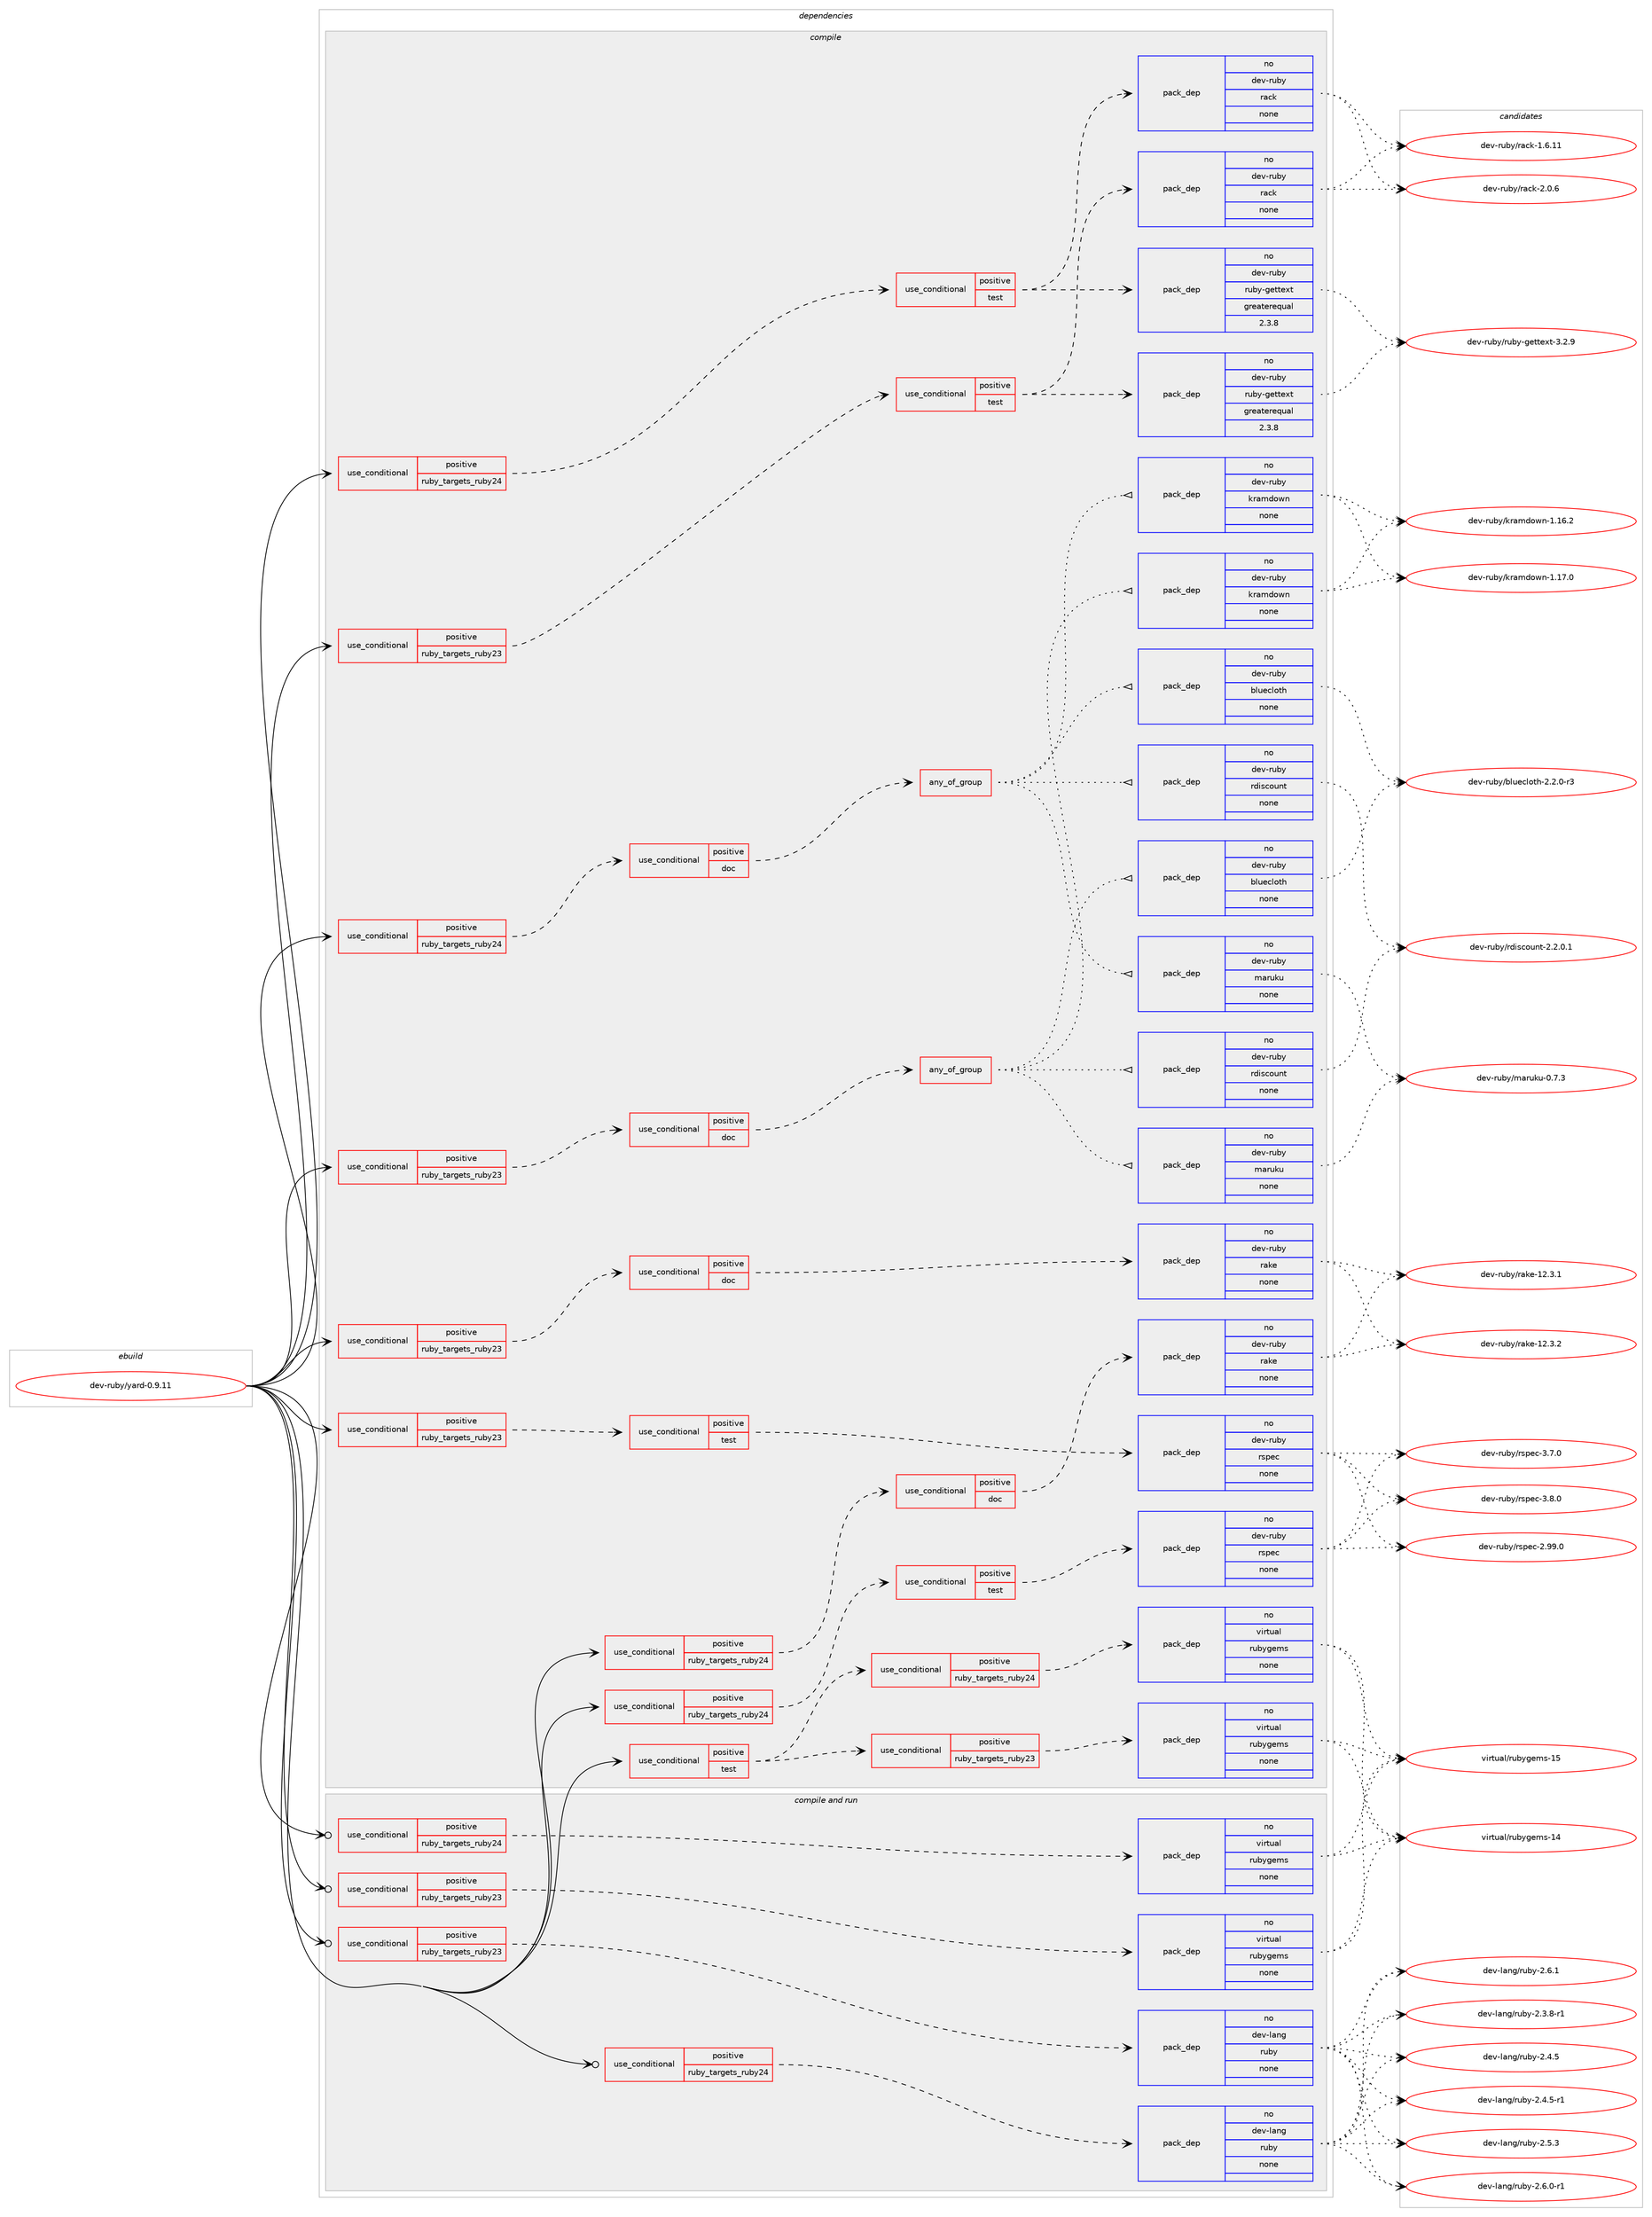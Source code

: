 digraph prolog {

# *************
# Graph options
# *************

newrank=true;
concentrate=true;
compound=true;
graph [rankdir=LR,fontname=Helvetica,fontsize=10,ranksep=1.5];#, ranksep=2.5, nodesep=0.2];
edge  [arrowhead=vee];
node  [fontname=Helvetica,fontsize=10];

# **********
# The ebuild
# **********

subgraph cluster_leftcol {
color=gray;
rank=same;
label=<<i>ebuild</i>>;
id [label="dev-ruby/yard-0.9.11", color=red, width=4, href="../dev-ruby/yard-0.9.11.svg"];
}

# ****************
# The dependencies
# ****************

subgraph cluster_midcol {
color=gray;
label=<<i>dependencies</i>>;
subgraph cluster_compile {
fillcolor="#eeeeee";
style=filled;
label=<<i>compile</i>>;
subgraph cond422640 {
dependency1537939 [label=<<TABLE BORDER="0" CELLBORDER="1" CELLSPACING="0" CELLPADDING="4"><TR><TD ROWSPAN="3" CELLPADDING="10">use_conditional</TD></TR><TR><TD>positive</TD></TR><TR><TD>ruby_targets_ruby23</TD></TR></TABLE>>, shape=none, color=red];
subgraph cond422641 {
dependency1537940 [label=<<TABLE BORDER="0" CELLBORDER="1" CELLSPACING="0" CELLPADDING="4"><TR><TD ROWSPAN="3" CELLPADDING="10">use_conditional</TD></TR><TR><TD>positive</TD></TR><TR><TD>doc</TD></TR></TABLE>>, shape=none, color=red];
subgraph any22931 {
dependency1537941 [label=<<TABLE BORDER="0" CELLBORDER="1" CELLSPACING="0" CELLPADDING="4"><TR><TD CELLPADDING="10">any_of_group</TD></TR></TABLE>>, shape=none, color=red];subgraph pack1091780 {
dependency1537942 [label=<<TABLE BORDER="0" CELLBORDER="1" CELLSPACING="0" CELLPADDING="4" WIDTH="220"><TR><TD ROWSPAN="6" CELLPADDING="30">pack_dep</TD></TR><TR><TD WIDTH="110">no</TD></TR><TR><TD>dev-ruby</TD></TR><TR><TD>maruku</TD></TR><TR><TD>none</TD></TR><TR><TD></TD></TR></TABLE>>, shape=none, color=blue];
}
dependency1537941:e -> dependency1537942:w [weight=20,style="dotted",arrowhead="oinv"];
subgraph pack1091781 {
dependency1537943 [label=<<TABLE BORDER="0" CELLBORDER="1" CELLSPACING="0" CELLPADDING="4" WIDTH="220"><TR><TD ROWSPAN="6" CELLPADDING="30">pack_dep</TD></TR><TR><TD WIDTH="110">no</TD></TR><TR><TD>dev-ruby</TD></TR><TR><TD>rdiscount</TD></TR><TR><TD>none</TD></TR><TR><TD></TD></TR></TABLE>>, shape=none, color=blue];
}
dependency1537941:e -> dependency1537943:w [weight=20,style="dotted",arrowhead="oinv"];
subgraph pack1091782 {
dependency1537944 [label=<<TABLE BORDER="0" CELLBORDER="1" CELLSPACING="0" CELLPADDING="4" WIDTH="220"><TR><TD ROWSPAN="6" CELLPADDING="30">pack_dep</TD></TR><TR><TD WIDTH="110">no</TD></TR><TR><TD>dev-ruby</TD></TR><TR><TD>bluecloth</TD></TR><TR><TD>none</TD></TR><TR><TD></TD></TR></TABLE>>, shape=none, color=blue];
}
dependency1537941:e -> dependency1537944:w [weight=20,style="dotted",arrowhead="oinv"];
subgraph pack1091783 {
dependency1537945 [label=<<TABLE BORDER="0" CELLBORDER="1" CELLSPACING="0" CELLPADDING="4" WIDTH="220"><TR><TD ROWSPAN="6" CELLPADDING="30">pack_dep</TD></TR><TR><TD WIDTH="110">no</TD></TR><TR><TD>dev-ruby</TD></TR><TR><TD>kramdown</TD></TR><TR><TD>none</TD></TR><TR><TD></TD></TR></TABLE>>, shape=none, color=blue];
}
dependency1537941:e -> dependency1537945:w [weight=20,style="dotted",arrowhead="oinv"];
}
dependency1537940:e -> dependency1537941:w [weight=20,style="dashed",arrowhead="vee"];
}
dependency1537939:e -> dependency1537940:w [weight=20,style="dashed",arrowhead="vee"];
}
id:e -> dependency1537939:w [weight=20,style="solid",arrowhead="vee"];
subgraph cond422642 {
dependency1537946 [label=<<TABLE BORDER="0" CELLBORDER="1" CELLSPACING="0" CELLPADDING="4"><TR><TD ROWSPAN="3" CELLPADDING="10">use_conditional</TD></TR><TR><TD>positive</TD></TR><TR><TD>ruby_targets_ruby23</TD></TR></TABLE>>, shape=none, color=red];
subgraph cond422643 {
dependency1537947 [label=<<TABLE BORDER="0" CELLBORDER="1" CELLSPACING="0" CELLPADDING="4"><TR><TD ROWSPAN="3" CELLPADDING="10">use_conditional</TD></TR><TR><TD>positive</TD></TR><TR><TD>doc</TD></TR></TABLE>>, shape=none, color=red];
subgraph pack1091784 {
dependency1537948 [label=<<TABLE BORDER="0" CELLBORDER="1" CELLSPACING="0" CELLPADDING="4" WIDTH="220"><TR><TD ROWSPAN="6" CELLPADDING="30">pack_dep</TD></TR><TR><TD WIDTH="110">no</TD></TR><TR><TD>dev-ruby</TD></TR><TR><TD>rake</TD></TR><TR><TD>none</TD></TR><TR><TD></TD></TR></TABLE>>, shape=none, color=blue];
}
dependency1537947:e -> dependency1537948:w [weight=20,style="dashed",arrowhead="vee"];
}
dependency1537946:e -> dependency1537947:w [weight=20,style="dashed",arrowhead="vee"];
}
id:e -> dependency1537946:w [weight=20,style="solid",arrowhead="vee"];
subgraph cond422644 {
dependency1537949 [label=<<TABLE BORDER="0" CELLBORDER="1" CELLSPACING="0" CELLPADDING="4"><TR><TD ROWSPAN="3" CELLPADDING="10">use_conditional</TD></TR><TR><TD>positive</TD></TR><TR><TD>ruby_targets_ruby23</TD></TR></TABLE>>, shape=none, color=red];
subgraph cond422645 {
dependency1537950 [label=<<TABLE BORDER="0" CELLBORDER="1" CELLSPACING="0" CELLPADDING="4"><TR><TD ROWSPAN="3" CELLPADDING="10">use_conditional</TD></TR><TR><TD>positive</TD></TR><TR><TD>test</TD></TR></TABLE>>, shape=none, color=red];
subgraph pack1091785 {
dependency1537951 [label=<<TABLE BORDER="0" CELLBORDER="1" CELLSPACING="0" CELLPADDING="4" WIDTH="220"><TR><TD ROWSPAN="6" CELLPADDING="30">pack_dep</TD></TR><TR><TD WIDTH="110">no</TD></TR><TR><TD>dev-ruby</TD></TR><TR><TD>rspec</TD></TR><TR><TD>none</TD></TR><TR><TD></TD></TR></TABLE>>, shape=none, color=blue];
}
dependency1537950:e -> dependency1537951:w [weight=20,style="dashed",arrowhead="vee"];
}
dependency1537949:e -> dependency1537950:w [weight=20,style="dashed",arrowhead="vee"];
}
id:e -> dependency1537949:w [weight=20,style="solid",arrowhead="vee"];
subgraph cond422646 {
dependency1537952 [label=<<TABLE BORDER="0" CELLBORDER="1" CELLSPACING="0" CELLPADDING="4"><TR><TD ROWSPAN="3" CELLPADDING="10">use_conditional</TD></TR><TR><TD>positive</TD></TR><TR><TD>ruby_targets_ruby23</TD></TR></TABLE>>, shape=none, color=red];
subgraph cond422647 {
dependency1537953 [label=<<TABLE BORDER="0" CELLBORDER="1" CELLSPACING="0" CELLPADDING="4"><TR><TD ROWSPAN="3" CELLPADDING="10">use_conditional</TD></TR><TR><TD>positive</TD></TR><TR><TD>test</TD></TR></TABLE>>, shape=none, color=red];
subgraph pack1091786 {
dependency1537954 [label=<<TABLE BORDER="0" CELLBORDER="1" CELLSPACING="0" CELLPADDING="4" WIDTH="220"><TR><TD ROWSPAN="6" CELLPADDING="30">pack_dep</TD></TR><TR><TD WIDTH="110">no</TD></TR><TR><TD>dev-ruby</TD></TR><TR><TD>ruby-gettext</TD></TR><TR><TD>greaterequal</TD></TR><TR><TD>2.3.8</TD></TR></TABLE>>, shape=none, color=blue];
}
dependency1537953:e -> dependency1537954:w [weight=20,style="dashed",arrowhead="vee"];
subgraph pack1091787 {
dependency1537955 [label=<<TABLE BORDER="0" CELLBORDER="1" CELLSPACING="0" CELLPADDING="4" WIDTH="220"><TR><TD ROWSPAN="6" CELLPADDING="30">pack_dep</TD></TR><TR><TD WIDTH="110">no</TD></TR><TR><TD>dev-ruby</TD></TR><TR><TD>rack</TD></TR><TR><TD>none</TD></TR><TR><TD></TD></TR></TABLE>>, shape=none, color=blue];
}
dependency1537953:e -> dependency1537955:w [weight=20,style="dashed",arrowhead="vee"];
}
dependency1537952:e -> dependency1537953:w [weight=20,style="dashed",arrowhead="vee"];
}
id:e -> dependency1537952:w [weight=20,style="solid",arrowhead="vee"];
subgraph cond422648 {
dependency1537956 [label=<<TABLE BORDER="0" CELLBORDER="1" CELLSPACING="0" CELLPADDING="4"><TR><TD ROWSPAN="3" CELLPADDING="10">use_conditional</TD></TR><TR><TD>positive</TD></TR><TR><TD>ruby_targets_ruby24</TD></TR></TABLE>>, shape=none, color=red];
subgraph cond422649 {
dependency1537957 [label=<<TABLE BORDER="0" CELLBORDER="1" CELLSPACING="0" CELLPADDING="4"><TR><TD ROWSPAN="3" CELLPADDING="10">use_conditional</TD></TR><TR><TD>positive</TD></TR><TR><TD>doc</TD></TR></TABLE>>, shape=none, color=red];
subgraph any22932 {
dependency1537958 [label=<<TABLE BORDER="0" CELLBORDER="1" CELLSPACING="0" CELLPADDING="4"><TR><TD CELLPADDING="10">any_of_group</TD></TR></TABLE>>, shape=none, color=red];subgraph pack1091788 {
dependency1537959 [label=<<TABLE BORDER="0" CELLBORDER="1" CELLSPACING="0" CELLPADDING="4" WIDTH="220"><TR><TD ROWSPAN="6" CELLPADDING="30">pack_dep</TD></TR><TR><TD WIDTH="110">no</TD></TR><TR><TD>dev-ruby</TD></TR><TR><TD>maruku</TD></TR><TR><TD>none</TD></TR><TR><TD></TD></TR></TABLE>>, shape=none, color=blue];
}
dependency1537958:e -> dependency1537959:w [weight=20,style="dotted",arrowhead="oinv"];
subgraph pack1091789 {
dependency1537960 [label=<<TABLE BORDER="0" CELLBORDER="1" CELLSPACING="0" CELLPADDING="4" WIDTH="220"><TR><TD ROWSPAN="6" CELLPADDING="30">pack_dep</TD></TR><TR><TD WIDTH="110">no</TD></TR><TR><TD>dev-ruby</TD></TR><TR><TD>rdiscount</TD></TR><TR><TD>none</TD></TR><TR><TD></TD></TR></TABLE>>, shape=none, color=blue];
}
dependency1537958:e -> dependency1537960:w [weight=20,style="dotted",arrowhead="oinv"];
subgraph pack1091790 {
dependency1537961 [label=<<TABLE BORDER="0" CELLBORDER="1" CELLSPACING="0" CELLPADDING="4" WIDTH="220"><TR><TD ROWSPAN="6" CELLPADDING="30">pack_dep</TD></TR><TR><TD WIDTH="110">no</TD></TR><TR><TD>dev-ruby</TD></TR><TR><TD>bluecloth</TD></TR><TR><TD>none</TD></TR><TR><TD></TD></TR></TABLE>>, shape=none, color=blue];
}
dependency1537958:e -> dependency1537961:w [weight=20,style="dotted",arrowhead="oinv"];
subgraph pack1091791 {
dependency1537962 [label=<<TABLE BORDER="0" CELLBORDER="1" CELLSPACING="0" CELLPADDING="4" WIDTH="220"><TR><TD ROWSPAN="6" CELLPADDING="30">pack_dep</TD></TR><TR><TD WIDTH="110">no</TD></TR><TR><TD>dev-ruby</TD></TR><TR><TD>kramdown</TD></TR><TR><TD>none</TD></TR><TR><TD></TD></TR></TABLE>>, shape=none, color=blue];
}
dependency1537958:e -> dependency1537962:w [weight=20,style="dotted",arrowhead="oinv"];
}
dependency1537957:e -> dependency1537958:w [weight=20,style="dashed",arrowhead="vee"];
}
dependency1537956:e -> dependency1537957:w [weight=20,style="dashed",arrowhead="vee"];
}
id:e -> dependency1537956:w [weight=20,style="solid",arrowhead="vee"];
subgraph cond422650 {
dependency1537963 [label=<<TABLE BORDER="0" CELLBORDER="1" CELLSPACING="0" CELLPADDING="4"><TR><TD ROWSPAN="3" CELLPADDING="10">use_conditional</TD></TR><TR><TD>positive</TD></TR><TR><TD>ruby_targets_ruby24</TD></TR></TABLE>>, shape=none, color=red];
subgraph cond422651 {
dependency1537964 [label=<<TABLE BORDER="0" CELLBORDER="1" CELLSPACING="0" CELLPADDING="4"><TR><TD ROWSPAN="3" CELLPADDING="10">use_conditional</TD></TR><TR><TD>positive</TD></TR><TR><TD>doc</TD></TR></TABLE>>, shape=none, color=red];
subgraph pack1091792 {
dependency1537965 [label=<<TABLE BORDER="0" CELLBORDER="1" CELLSPACING="0" CELLPADDING="4" WIDTH="220"><TR><TD ROWSPAN="6" CELLPADDING="30">pack_dep</TD></TR><TR><TD WIDTH="110">no</TD></TR><TR><TD>dev-ruby</TD></TR><TR><TD>rake</TD></TR><TR><TD>none</TD></TR><TR><TD></TD></TR></TABLE>>, shape=none, color=blue];
}
dependency1537964:e -> dependency1537965:w [weight=20,style="dashed",arrowhead="vee"];
}
dependency1537963:e -> dependency1537964:w [weight=20,style="dashed",arrowhead="vee"];
}
id:e -> dependency1537963:w [weight=20,style="solid",arrowhead="vee"];
subgraph cond422652 {
dependency1537966 [label=<<TABLE BORDER="0" CELLBORDER="1" CELLSPACING="0" CELLPADDING="4"><TR><TD ROWSPAN="3" CELLPADDING="10">use_conditional</TD></TR><TR><TD>positive</TD></TR><TR><TD>ruby_targets_ruby24</TD></TR></TABLE>>, shape=none, color=red];
subgraph cond422653 {
dependency1537967 [label=<<TABLE BORDER="0" CELLBORDER="1" CELLSPACING="0" CELLPADDING="4"><TR><TD ROWSPAN="3" CELLPADDING="10">use_conditional</TD></TR><TR><TD>positive</TD></TR><TR><TD>test</TD></TR></TABLE>>, shape=none, color=red];
subgraph pack1091793 {
dependency1537968 [label=<<TABLE BORDER="0" CELLBORDER="1" CELLSPACING="0" CELLPADDING="4" WIDTH="220"><TR><TD ROWSPAN="6" CELLPADDING="30">pack_dep</TD></TR><TR><TD WIDTH="110">no</TD></TR><TR><TD>dev-ruby</TD></TR><TR><TD>rspec</TD></TR><TR><TD>none</TD></TR><TR><TD></TD></TR></TABLE>>, shape=none, color=blue];
}
dependency1537967:e -> dependency1537968:w [weight=20,style="dashed",arrowhead="vee"];
}
dependency1537966:e -> dependency1537967:w [weight=20,style="dashed",arrowhead="vee"];
}
id:e -> dependency1537966:w [weight=20,style="solid",arrowhead="vee"];
subgraph cond422654 {
dependency1537969 [label=<<TABLE BORDER="0" CELLBORDER="1" CELLSPACING="0" CELLPADDING="4"><TR><TD ROWSPAN="3" CELLPADDING="10">use_conditional</TD></TR><TR><TD>positive</TD></TR><TR><TD>ruby_targets_ruby24</TD></TR></TABLE>>, shape=none, color=red];
subgraph cond422655 {
dependency1537970 [label=<<TABLE BORDER="0" CELLBORDER="1" CELLSPACING="0" CELLPADDING="4"><TR><TD ROWSPAN="3" CELLPADDING="10">use_conditional</TD></TR><TR><TD>positive</TD></TR><TR><TD>test</TD></TR></TABLE>>, shape=none, color=red];
subgraph pack1091794 {
dependency1537971 [label=<<TABLE BORDER="0" CELLBORDER="1" CELLSPACING="0" CELLPADDING="4" WIDTH="220"><TR><TD ROWSPAN="6" CELLPADDING="30">pack_dep</TD></TR><TR><TD WIDTH="110">no</TD></TR><TR><TD>dev-ruby</TD></TR><TR><TD>ruby-gettext</TD></TR><TR><TD>greaterequal</TD></TR><TR><TD>2.3.8</TD></TR></TABLE>>, shape=none, color=blue];
}
dependency1537970:e -> dependency1537971:w [weight=20,style="dashed",arrowhead="vee"];
subgraph pack1091795 {
dependency1537972 [label=<<TABLE BORDER="0" CELLBORDER="1" CELLSPACING="0" CELLPADDING="4" WIDTH="220"><TR><TD ROWSPAN="6" CELLPADDING="30">pack_dep</TD></TR><TR><TD WIDTH="110">no</TD></TR><TR><TD>dev-ruby</TD></TR><TR><TD>rack</TD></TR><TR><TD>none</TD></TR><TR><TD></TD></TR></TABLE>>, shape=none, color=blue];
}
dependency1537970:e -> dependency1537972:w [weight=20,style="dashed",arrowhead="vee"];
}
dependency1537969:e -> dependency1537970:w [weight=20,style="dashed",arrowhead="vee"];
}
id:e -> dependency1537969:w [weight=20,style="solid",arrowhead="vee"];
subgraph cond422656 {
dependency1537973 [label=<<TABLE BORDER="0" CELLBORDER="1" CELLSPACING="0" CELLPADDING="4"><TR><TD ROWSPAN="3" CELLPADDING="10">use_conditional</TD></TR><TR><TD>positive</TD></TR><TR><TD>test</TD></TR></TABLE>>, shape=none, color=red];
subgraph cond422657 {
dependency1537974 [label=<<TABLE BORDER="0" CELLBORDER="1" CELLSPACING="0" CELLPADDING="4"><TR><TD ROWSPAN="3" CELLPADDING="10">use_conditional</TD></TR><TR><TD>positive</TD></TR><TR><TD>ruby_targets_ruby23</TD></TR></TABLE>>, shape=none, color=red];
subgraph pack1091796 {
dependency1537975 [label=<<TABLE BORDER="0" CELLBORDER="1" CELLSPACING="0" CELLPADDING="4" WIDTH="220"><TR><TD ROWSPAN="6" CELLPADDING="30">pack_dep</TD></TR><TR><TD WIDTH="110">no</TD></TR><TR><TD>virtual</TD></TR><TR><TD>rubygems</TD></TR><TR><TD>none</TD></TR><TR><TD></TD></TR></TABLE>>, shape=none, color=blue];
}
dependency1537974:e -> dependency1537975:w [weight=20,style="dashed",arrowhead="vee"];
}
dependency1537973:e -> dependency1537974:w [weight=20,style="dashed",arrowhead="vee"];
subgraph cond422658 {
dependency1537976 [label=<<TABLE BORDER="0" CELLBORDER="1" CELLSPACING="0" CELLPADDING="4"><TR><TD ROWSPAN="3" CELLPADDING="10">use_conditional</TD></TR><TR><TD>positive</TD></TR><TR><TD>ruby_targets_ruby24</TD></TR></TABLE>>, shape=none, color=red];
subgraph pack1091797 {
dependency1537977 [label=<<TABLE BORDER="0" CELLBORDER="1" CELLSPACING="0" CELLPADDING="4" WIDTH="220"><TR><TD ROWSPAN="6" CELLPADDING="30">pack_dep</TD></TR><TR><TD WIDTH="110">no</TD></TR><TR><TD>virtual</TD></TR><TR><TD>rubygems</TD></TR><TR><TD>none</TD></TR><TR><TD></TD></TR></TABLE>>, shape=none, color=blue];
}
dependency1537976:e -> dependency1537977:w [weight=20,style="dashed",arrowhead="vee"];
}
dependency1537973:e -> dependency1537976:w [weight=20,style="dashed",arrowhead="vee"];
}
id:e -> dependency1537973:w [weight=20,style="solid",arrowhead="vee"];
}
subgraph cluster_compileandrun {
fillcolor="#eeeeee";
style=filled;
label=<<i>compile and run</i>>;
subgraph cond422659 {
dependency1537978 [label=<<TABLE BORDER="0" CELLBORDER="1" CELLSPACING="0" CELLPADDING="4"><TR><TD ROWSPAN="3" CELLPADDING="10">use_conditional</TD></TR><TR><TD>positive</TD></TR><TR><TD>ruby_targets_ruby23</TD></TR></TABLE>>, shape=none, color=red];
subgraph pack1091798 {
dependency1537979 [label=<<TABLE BORDER="0" CELLBORDER="1" CELLSPACING="0" CELLPADDING="4" WIDTH="220"><TR><TD ROWSPAN="6" CELLPADDING="30">pack_dep</TD></TR><TR><TD WIDTH="110">no</TD></TR><TR><TD>dev-lang</TD></TR><TR><TD>ruby</TD></TR><TR><TD>none</TD></TR><TR><TD></TD></TR></TABLE>>, shape=none, color=blue];
}
dependency1537978:e -> dependency1537979:w [weight=20,style="dashed",arrowhead="vee"];
}
id:e -> dependency1537978:w [weight=20,style="solid",arrowhead="odotvee"];
subgraph cond422660 {
dependency1537980 [label=<<TABLE BORDER="0" CELLBORDER="1" CELLSPACING="0" CELLPADDING="4"><TR><TD ROWSPAN="3" CELLPADDING="10">use_conditional</TD></TR><TR><TD>positive</TD></TR><TR><TD>ruby_targets_ruby23</TD></TR></TABLE>>, shape=none, color=red];
subgraph pack1091799 {
dependency1537981 [label=<<TABLE BORDER="0" CELLBORDER="1" CELLSPACING="0" CELLPADDING="4" WIDTH="220"><TR><TD ROWSPAN="6" CELLPADDING="30">pack_dep</TD></TR><TR><TD WIDTH="110">no</TD></TR><TR><TD>virtual</TD></TR><TR><TD>rubygems</TD></TR><TR><TD>none</TD></TR><TR><TD></TD></TR></TABLE>>, shape=none, color=blue];
}
dependency1537980:e -> dependency1537981:w [weight=20,style="dashed",arrowhead="vee"];
}
id:e -> dependency1537980:w [weight=20,style="solid",arrowhead="odotvee"];
subgraph cond422661 {
dependency1537982 [label=<<TABLE BORDER="0" CELLBORDER="1" CELLSPACING="0" CELLPADDING="4"><TR><TD ROWSPAN="3" CELLPADDING="10">use_conditional</TD></TR><TR><TD>positive</TD></TR><TR><TD>ruby_targets_ruby24</TD></TR></TABLE>>, shape=none, color=red];
subgraph pack1091800 {
dependency1537983 [label=<<TABLE BORDER="0" CELLBORDER="1" CELLSPACING="0" CELLPADDING="4" WIDTH="220"><TR><TD ROWSPAN="6" CELLPADDING="30">pack_dep</TD></TR><TR><TD WIDTH="110">no</TD></TR><TR><TD>dev-lang</TD></TR><TR><TD>ruby</TD></TR><TR><TD>none</TD></TR><TR><TD></TD></TR></TABLE>>, shape=none, color=blue];
}
dependency1537982:e -> dependency1537983:w [weight=20,style="dashed",arrowhead="vee"];
}
id:e -> dependency1537982:w [weight=20,style="solid",arrowhead="odotvee"];
subgraph cond422662 {
dependency1537984 [label=<<TABLE BORDER="0" CELLBORDER="1" CELLSPACING="0" CELLPADDING="4"><TR><TD ROWSPAN="3" CELLPADDING="10">use_conditional</TD></TR><TR><TD>positive</TD></TR><TR><TD>ruby_targets_ruby24</TD></TR></TABLE>>, shape=none, color=red];
subgraph pack1091801 {
dependency1537985 [label=<<TABLE BORDER="0" CELLBORDER="1" CELLSPACING="0" CELLPADDING="4" WIDTH="220"><TR><TD ROWSPAN="6" CELLPADDING="30">pack_dep</TD></TR><TR><TD WIDTH="110">no</TD></TR><TR><TD>virtual</TD></TR><TR><TD>rubygems</TD></TR><TR><TD>none</TD></TR><TR><TD></TD></TR></TABLE>>, shape=none, color=blue];
}
dependency1537984:e -> dependency1537985:w [weight=20,style="dashed",arrowhead="vee"];
}
id:e -> dependency1537984:w [weight=20,style="solid",arrowhead="odotvee"];
}
subgraph cluster_run {
fillcolor="#eeeeee";
style=filled;
label=<<i>run</i>>;
}
}

# **************
# The candidates
# **************

subgraph cluster_choices {
rank=same;
color=gray;
label=<<i>candidates</i>>;

subgraph choice1091780 {
color=black;
nodesep=1;
choice10010111845114117981214710997114117107117454846554651 [label="dev-ruby/maruku-0.7.3", color=red, width=4,href="../dev-ruby/maruku-0.7.3.svg"];
dependency1537942:e -> choice10010111845114117981214710997114117107117454846554651:w [style=dotted,weight="100"];
}
subgraph choice1091781 {
color=black;
nodesep=1;
choice100101118451141179812147114100105115991111171101164550465046484649 [label="dev-ruby/rdiscount-2.2.0.1", color=red, width=4,href="../dev-ruby/rdiscount-2.2.0.1.svg"];
dependency1537943:e -> choice100101118451141179812147114100105115991111171101164550465046484649:w [style=dotted,weight="100"];
}
subgraph choice1091782 {
color=black;
nodesep=1;
choice10010111845114117981214798108117101991081111161044550465046484511451 [label="dev-ruby/bluecloth-2.2.0-r3", color=red, width=4,href="../dev-ruby/bluecloth-2.2.0-r3.svg"];
dependency1537944:e -> choice10010111845114117981214798108117101991081111161044550465046484511451:w [style=dotted,weight="100"];
}
subgraph choice1091783 {
color=black;
nodesep=1;
choice1001011184511411798121471071149710910011111911045494649544650 [label="dev-ruby/kramdown-1.16.2", color=red, width=4,href="../dev-ruby/kramdown-1.16.2.svg"];
choice1001011184511411798121471071149710910011111911045494649554648 [label="dev-ruby/kramdown-1.17.0", color=red, width=4,href="../dev-ruby/kramdown-1.17.0.svg"];
dependency1537945:e -> choice1001011184511411798121471071149710910011111911045494649544650:w [style=dotted,weight="100"];
dependency1537945:e -> choice1001011184511411798121471071149710910011111911045494649554648:w [style=dotted,weight="100"];
}
subgraph choice1091784 {
color=black;
nodesep=1;
choice1001011184511411798121471149710710145495046514649 [label="dev-ruby/rake-12.3.1", color=red, width=4,href="../dev-ruby/rake-12.3.1.svg"];
choice1001011184511411798121471149710710145495046514650 [label="dev-ruby/rake-12.3.2", color=red, width=4,href="../dev-ruby/rake-12.3.2.svg"];
dependency1537948:e -> choice1001011184511411798121471149710710145495046514649:w [style=dotted,weight="100"];
dependency1537948:e -> choice1001011184511411798121471149710710145495046514650:w [style=dotted,weight="100"];
}
subgraph choice1091785 {
color=black;
nodesep=1;
choice1001011184511411798121471141151121019945504657574648 [label="dev-ruby/rspec-2.99.0", color=red, width=4,href="../dev-ruby/rspec-2.99.0.svg"];
choice10010111845114117981214711411511210199455146554648 [label="dev-ruby/rspec-3.7.0", color=red, width=4,href="../dev-ruby/rspec-3.7.0.svg"];
choice10010111845114117981214711411511210199455146564648 [label="dev-ruby/rspec-3.8.0", color=red, width=4,href="../dev-ruby/rspec-3.8.0.svg"];
dependency1537951:e -> choice1001011184511411798121471141151121019945504657574648:w [style=dotted,weight="100"];
dependency1537951:e -> choice10010111845114117981214711411511210199455146554648:w [style=dotted,weight="100"];
dependency1537951:e -> choice10010111845114117981214711411511210199455146564648:w [style=dotted,weight="100"];
}
subgraph choice1091786 {
color=black;
nodesep=1;
choice1001011184511411798121471141179812145103101116116101120116455146504657 [label="dev-ruby/ruby-gettext-3.2.9", color=red, width=4,href="../dev-ruby/ruby-gettext-3.2.9.svg"];
dependency1537954:e -> choice1001011184511411798121471141179812145103101116116101120116455146504657:w [style=dotted,weight="100"];
}
subgraph choice1091787 {
color=black;
nodesep=1;
choice100101118451141179812147114979910745494654464949 [label="dev-ruby/rack-1.6.11", color=red, width=4,href="../dev-ruby/rack-1.6.11.svg"];
choice1001011184511411798121471149799107455046484654 [label="dev-ruby/rack-2.0.6", color=red, width=4,href="../dev-ruby/rack-2.0.6.svg"];
dependency1537955:e -> choice100101118451141179812147114979910745494654464949:w [style=dotted,weight="100"];
dependency1537955:e -> choice1001011184511411798121471149799107455046484654:w [style=dotted,weight="100"];
}
subgraph choice1091788 {
color=black;
nodesep=1;
choice10010111845114117981214710997114117107117454846554651 [label="dev-ruby/maruku-0.7.3", color=red, width=4,href="../dev-ruby/maruku-0.7.3.svg"];
dependency1537959:e -> choice10010111845114117981214710997114117107117454846554651:w [style=dotted,weight="100"];
}
subgraph choice1091789 {
color=black;
nodesep=1;
choice100101118451141179812147114100105115991111171101164550465046484649 [label="dev-ruby/rdiscount-2.2.0.1", color=red, width=4,href="../dev-ruby/rdiscount-2.2.0.1.svg"];
dependency1537960:e -> choice100101118451141179812147114100105115991111171101164550465046484649:w [style=dotted,weight="100"];
}
subgraph choice1091790 {
color=black;
nodesep=1;
choice10010111845114117981214798108117101991081111161044550465046484511451 [label="dev-ruby/bluecloth-2.2.0-r3", color=red, width=4,href="../dev-ruby/bluecloth-2.2.0-r3.svg"];
dependency1537961:e -> choice10010111845114117981214798108117101991081111161044550465046484511451:w [style=dotted,weight="100"];
}
subgraph choice1091791 {
color=black;
nodesep=1;
choice1001011184511411798121471071149710910011111911045494649544650 [label="dev-ruby/kramdown-1.16.2", color=red, width=4,href="../dev-ruby/kramdown-1.16.2.svg"];
choice1001011184511411798121471071149710910011111911045494649554648 [label="dev-ruby/kramdown-1.17.0", color=red, width=4,href="../dev-ruby/kramdown-1.17.0.svg"];
dependency1537962:e -> choice1001011184511411798121471071149710910011111911045494649544650:w [style=dotted,weight="100"];
dependency1537962:e -> choice1001011184511411798121471071149710910011111911045494649554648:w [style=dotted,weight="100"];
}
subgraph choice1091792 {
color=black;
nodesep=1;
choice1001011184511411798121471149710710145495046514649 [label="dev-ruby/rake-12.3.1", color=red, width=4,href="../dev-ruby/rake-12.3.1.svg"];
choice1001011184511411798121471149710710145495046514650 [label="dev-ruby/rake-12.3.2", color=red, width=4,href="../dev-ruby/rake-12.3.2.svg"];
dependency1537965:e -> choice1001011184511411798121471149710710145495046514649:w [style=dotted,weight="100"];
dependency1537965:e -> choice1001011184511411798121471149710710145495046514650:w [style=dotted,weight="100"];
}
subgraph choice1091793 {
color=black;
nodesep=1;
choice1001011184511411798121471141151121019945504657574648 [label="dev-ruby/rspec-2.99.0", color=red, width=4,href="../dev-ruby/rspec-2.99.0.svg"];
choice10010111845114117981214711411511210199455146554648 [label="dev-ruby/rspec-3.7.0", color=red, width=4,href="../dev-ruby/rspec-3.7.0.svg"];
choice10010111845114117981214711411511210199455146564648 [label="dev-ruby/rspec-3.8.0", color=red, width=4,href="../dev-ruby/rspec-3.8.0.svg"];
dependency1537968:e -> choice1001011184511411798121471141151121019945504657574648:w [style=dotted,weight="100"];
dependency1537968:e -> choice10010111845114117981214711411511210199455146554648:w [style=dotted,weight="100"];
dependency1537968:e -> choice10010111845114117981214711411511210199455146564648:w [style=dotted,weight="100"];
}
subgraph choice1091794 {
color=black;
nodesep=1;
choice1001011184511411798121471141179812145103101116116101120116455146504657 [label="dev-ruby/ruby-gettext-3.2.9", color=red, width=4,href="../dev-ruby/ruby-gettext-3.2.9.svg"];
dependency1537971:e -> choice1001011184511411798121471141179812145103101116116101120116455146504657:w [style=dotted,weight="100"];
}
subgraph choice1091795 {
color=black;
nodesep=1;
choice100101118451141179812147114979910745494654464949 [label="dev-ruby/rack-1.6.11", color=red, width=4,href="../dev-ruby/rack-1.6.11.svg"];
choice1001011184511411798121471149799107455046484654 [label="dev-ruby/rack-2.0.6", color=red, width=4,href="../dev-ruby/rack-2.0.6.svg"];
dependency1537972:e -> choice100101118451141179812147114979910745494654464949:w [style=dotted,weight="100"];
dependency1537972:e -> choice1001011184511411798121471149799107455046484654:w [style=dotted,weight="100"];
}
subgraph choice1091796 {
color=black;
nodesep=1;
choice118105114116117971084711411798121103101109115454952 [label="virtual/rubygems-14", color=red, width=4,href="../virtual/rubygems-14.svg"];
choice118105114116117971084711411798121103101109115454953 [label="virtual/rubygems-15", color=red, width=4,href="../virtual/rubygems-15.svg"];
dependency1537975:e -> choice118105114116117971084711411798121103101109115454952:w [style=dotted,weight="100"];
dependency1537975:e -> choice118105114116117971084711411798121103101109115454953:w [style=dotted,weight="100"];
}
subgraph choice1091797 {
color=black;
nodesep=1;
choice118105114116117971084711411798121103101109115454952 [label="virtual/rubygems-14", color=red, width=4,href="../virtual/rubygems-14.svg"];
choice118105114116117971084711411798121103101109115454953 [label="virtual/rubygems-15", color=red, width=4,href="../virtual/rubygems-15.svg"];
dependency1537977:e -> choice118105114116117971084711411798121103101109115454952:w [style=dotted,weight="100"];
dependency1537977:e -> choice118105114116117971084711411798121103101109115454953:w [style=dotted,weight="100"];
}
subgraph choice1091798 {
color=black;
nodesep=1;
choice100101118451089711010347114117981214550465146564511449 [label="dev-lang/ruby-2.3.8-r1", color=red, width=4,href="../dev-lang/ruby-2.3.8-r1.svg"];
choice10010111845108971101034711411798121455046524653 [label="dev-lang/ruby-2.4.5", color=red, width=4,href="../dev-lang/ruby-2.4.5.svg"];
choice100101118451089711010347114117981214550465246534511449 [label="dev-lang/ruby-2.4.5-r1", color=red, width=4,href="../dev-lang/ruby-2.4.5-r1.svg"];
choice10010111845108971101034711411798121455046534651 [label="dev-lang/ruby-2.5.3", color=red, width=4,href="../dev-lang/ruby-2.5.3.svg"];
choice100101118451089711010347114117981214550465446484511449 [label="dev-lang/ruby-2.6.0-r1", color=red, width=4,href="../dev-lang/ruby-2.6.0-r1.svg"];
choice10010111845108971101034711411798121455046544649 [label="dev-lang/ruby-2.6.1", color=red, width=4,href="../dev-lang/ruby-2.6.1.svg"];
dependency1537979:e -> choice100101118451089711010347114117981214550465146564511449:w [style=dotted,weight="100"];
dependency1537979:e -> choice10010111845108971101034711411798121455046524653:w [style=dotted,weight="100"];
dependency1537979:e -> choice100101118451089711010347114117981214550465246534511449:w [style=dotted,weight="100"];
dependency1537979:e -> choice10010111845108971101034711411798121455046534651:w [style=dotted,weight="100"];
dependency1537979:e -> choice100101118451089711010347114117981214550465446484511449:w [style=dotted,weight="100"];
dependency1537979:e -> choice10010111845108971101034711411798121455046544649:w [style=dotted,weight="100"];
}
subgraph choice1091799 {
color=black;
nodesep=1;
choice118105114116117971084711411798121103101109115454952 [label="virtual/rubygems-14", color=red, width=4,href="../virtual/rubygems-14.svg"];
choice118105114116117971084711411798121103101109115454953 [label="virtual/rubygems-15", color=red, width=4,href="../virtual/rubygems-15.svg"];
dependency1537981:e -> choice118105114116117971084711411798121103101109115454952:w [style=dotted,weight="100"];
dependency1537981:e -> choice118105114116117971084711411798121103101109115454953:w [style=dotted,weight="100"];
}
subgraph choice1091800 {
color=black;
nodesep=1;
choice100101118451089711010347114117981214550465146564511449 [label="dev-lang/ruby-2.3.8-r1", color=red, width=4,href="../dev-lang/ruby-2.3.8-r1.svg"];
choice10010111845108971101034711411798121455046524653 [label="dev-lang/ruby-2.4.5", color=red, width=4,href="../dev-lang/ruby-2.4.5.svg"];
choice100101118451089711010347114117981214550465246534511449 [label="dev-lang/ruby-2.4.5-r1", color=red, width=4,href="../dev-lang/ruby-2.4.5-r1.svg"];
choice10010111845108971101034711411798121455046534651 [label="dev-lang/ruby-2.5.3", color=red, width=4,href="../dev-lang/ruby-2.5.3.svg"];
choice100101118451089711010347114117981214550465446484511449 [label="dev-lang/ruby-2.6.0-r1", color=red, width=4,href="../dev-lang/ruby-2.6.0-r1.svg"];
choice10010111845108971101034711411798121455046544649 [label="dev-lang/ruby-2.6.1", color=red, width=4,href="../dev-lang/ruby-2.6.1.svg"];
dependency1537983:e -> choice100101118451089711010347114117981214550465146564511449:w [style=dotted,weight="100"];
dependency1537983:e -> choice10010111845108971101034711411798121455046524653:w [style=dotted,weight="100"];
dependency1537983:e -> choice100101118451089711010347114117981214550465246534511449:w [style=dotted,weight="100"];
dependency1537983:e -> choice10010111845108971101034711411798121455046534651:w [style=dotted,weight="100"];
dependency1537983:e -> choice100101118451089711010347114117981214550465446484511449:w [style=dotted,weight="100"];
dependency1537983:e -> choice10010111845108971101034711411798121455046544649:w [style=dotted,weight="100"];
}
subgraph choice1091801 {
color=black;
nodesep=1;
choice118105114116117971084711411798121103101109115454952 [label="virtual/rubygems-14", color=red, width=4,href="../virtual/rubygems-14.svg"];
choice118105114116117971084711411798121103101109115454953 [label="virtual/rubygems-15", color=red, width=4,href="../virtual/rubygems-15.svg"];
dependency1537985:e -> choice118105114116117971084711411798121103101109115454952:w [style=dotted,weight="100"];
dependency1537985:e -> choice118105114116117971084711411798121103101109115454953:w [style=dotted,weight="100"];
}
}

}
